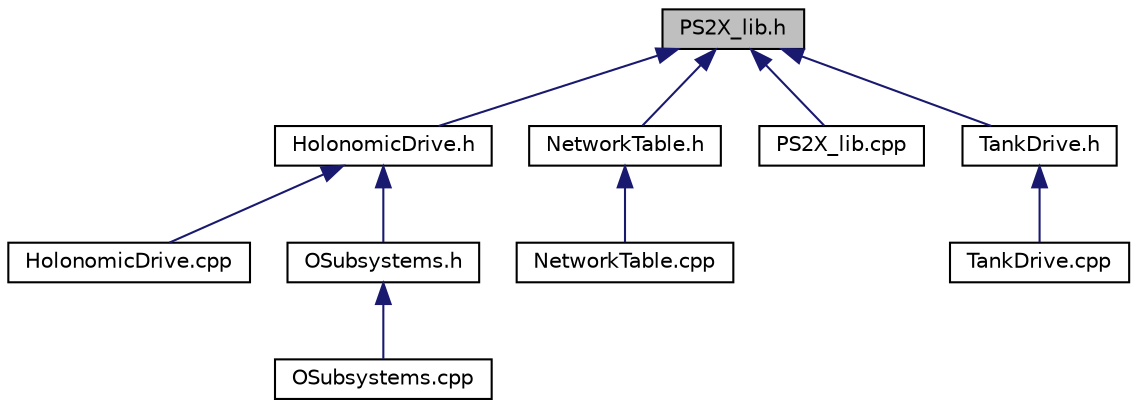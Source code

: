 digraph "PS2X_lib.h"
{
  edge [fontname="Helvetica",fontsize="10",labelfontname="Helvetica",labelfontsize="10"];
  node [fontname="Helvetica",fontsize="10",shape=record];
  Node1 [label="PS2X_lib.h",height=0.2,width=0.4,color="black", fillcolor="grey75", style="filled", fontcolor="black"];
  Node1 -> Node2 [dir="back",color="midnightblue",fontsize="10",style="solid",fontname="Helvetica"];
  Node2 [label="HolonomicDrive.h",height=0.2,width=0.4,color="black", fillcolor="white", style="filled",URL="$HolonomicDrive_8h.html"];
  Node2 -> Node3 [dir="back",color="midnightblue",fontsize="10",style="solid",fontname="Helvetica"];
  Node3 [label="HolonomicDrive.cpp",height=0.2,width=0.4,color="black", fillcolor="white", style="filled",URL="$HolonomicDrive_8cpp.html"];
  Node2 -> Node4 [dir="back",color="midnightblue",fontsize="10",style="solid",fontname="Helvetica"];
  Node4 [label="OSubsystems.h",height=0.2,width=0.4,color="black", fillcolor="white", style="filled",URL="$OSubsystems_8h.html"];
  Node4 -> Node5 [dir="back",color="midnightblue",fontsize="10",style="solid",fontname="Helvetica"];
  Node5 [label="OSubsystems.cpp",height=0.2,width=0.4,color="black", fillcolor="white", style="filled",URL="$OSubsystems_8cpp.html"];
  Node1 -> Node6 [dir="back",color="midnightblue",fontsize="10",style="solid",fontname="Helvetica"];
  Node6 [label="NetworkTable.h",height=0.2,width=0.4,color="black", fillcolor="white", style="filled",URL="$NetworkTable_8h.html"];
  Node6 -> Node7 [dir="back",color="midnightblue",fontsize="10",style="solid",fontname="Helvetica"];
  Node7 [label="NetworkTable.cpp",height=0.2,width=0.4,color="black", fillcolor="white", style="filled",URL="$NetworkTable_8cpp.html"];
  Node1 -> Node8 [dir="back",color="midnightblue",fontsize="10",style="solid",fontname="Helvetica"];
  Node8 [label="PS2X_lib.cpp",height=0.2,width=0.4,color="black", fillcolor="white", style="filled",URL="$PS2X__lib_8cpp.html"];
  Node1 -> Node9 [dir="back",color="midnightblue",fontsize="10",style="solid",fontname="Helvetica"];
  Node9 [label="TankDrive.h",height=0.2,width=0.4,color="black", fillcolor="white", style="filled",URL="$TankDrive_8h.html"];
  Node9 -> Node10 [dir="back",color="midnightblue",fontsize="10",style="solid",fontname="Helvetica"];
  Node10 [label="TankDrive.cpp",height=0.2,width=0.4,color="black", fillcolor="white", style="filled",URL="$TankDrive_8cpp.html"];
}
